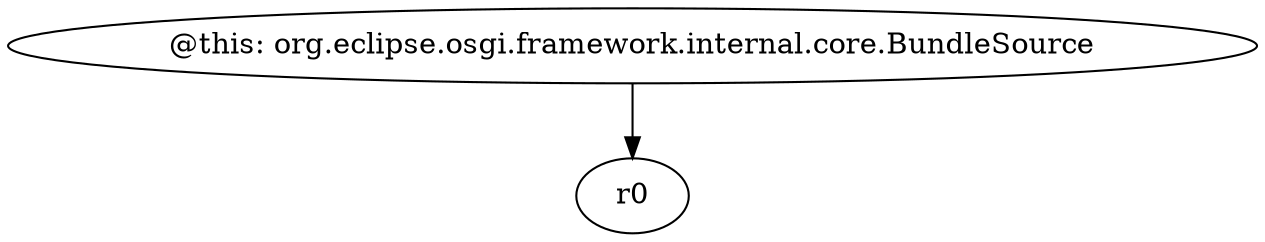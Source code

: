 digraph g {
0[label="@this: org.eclipse.osgi.framework.internal.core.BundleSource"]
1[label="r0"]
0->1[label=""]
}